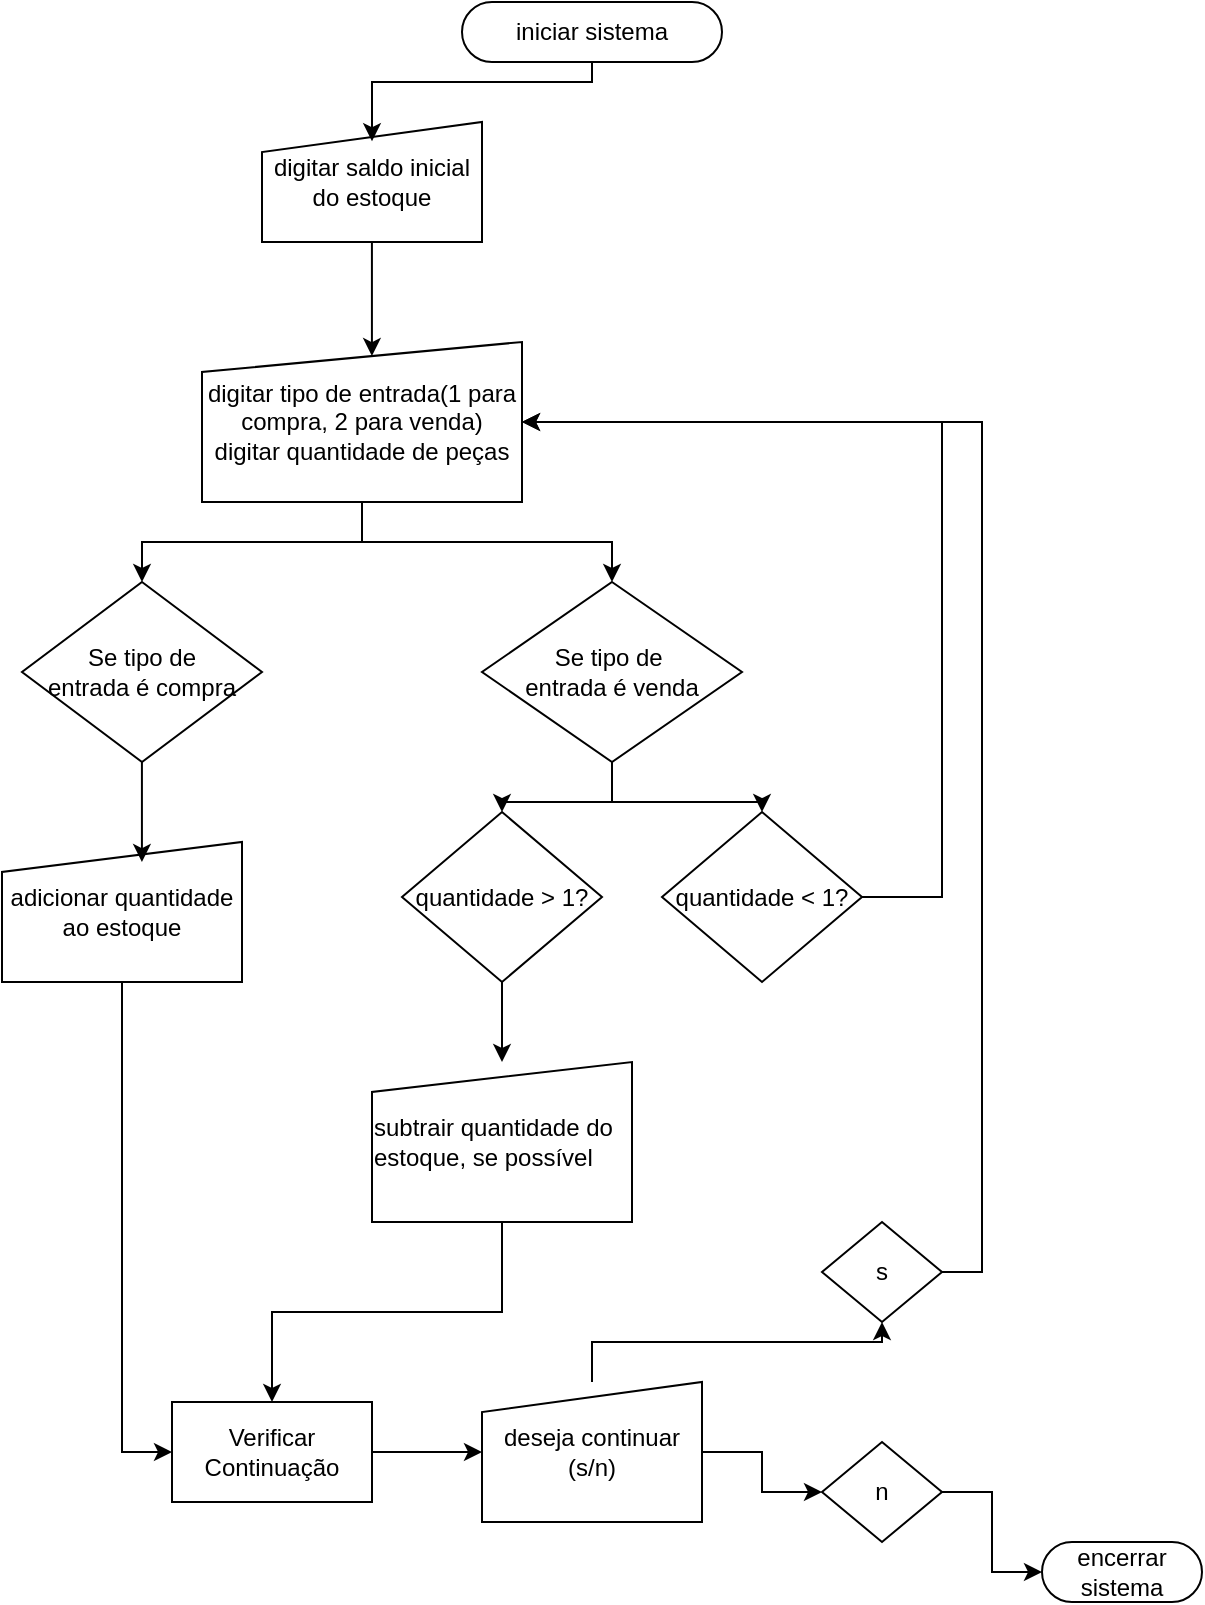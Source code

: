 <mxfile version="23.1.5" type="github">
  <diagram name="Page-1" id="edf60f1a-56cd-e834-aa8a-f176f3a09ee4">
    <mxGraphModel dx="880" dy="426" grid="1" gridSize="10" guides="1" tooltips="1" connect="1" arrows="1" fold="1" page="1" pageScale="1" pageWidth="1100" pageHeight="850" background="none" math="0" shadow="0">
      <root>
        <mxCell id="0" />
        <mxCell id="1" parent="0" />
        <mxCell id="fhnLoKFcNljKNc5BReow-1" value="digitar saldo inicial do estoque" style="shape=manualInput;whiteSpace=wrap;html=1;dashed=0;size=15;" vertex="1" parent="1">
          <mxGeometry x="220" y="70" width="110" height="60" as="geometry" />
        </mxCell>
        <mxCell id="fhnLoKFcNljKNc5BReow-2" value="iniciar sistema" style="html=1;dashed=0;whiteSpace=wrap;shape=mxgraph.dfd.start" vertex="1" parent="1">
          <mxGeometry x="320" y="10" width="130" height="30" as="geometry" />
        </mxCell>
        <mxCell id="fhnLoKFcNljKNc5BReow-6" style="edgeStyle=orthogonalEdgeStyle;rounded=0;orthogonalLoop=1;jettySize=auto;html=1;entryX=0.5;entryY=0.16;entryDx=0;entryDy=0;entryPerimeter=0;" edge="1" parent="1" source="fhnLoKFcNljKNc5BReow-2" target="fhnLoKFcNljKNc5BReow-1">
          <mxGeometry relative="1" as="geometry">
            <Array as="points">
              <mxPoint x="385" y="50" />
              <mxPoint x="275" y="50" />
            </Array>
          </mxGeometry>
        </mxCell>
        <mxCell id="fhnLoKFcNljKNc5BReow-14" style="edgeStyle=orthogonalEdgeStyle;rounded=0;orthogonalLoop=1;jettySize=auto;html=1;entryX=0.5;entryY=0;entryDx=0;entryDy=0;" edge="1" parent="1" source="fhnLoKFcNljKNc5BReow-7" target="fhnLoKFcNljKNc5BReow-12">
          <mxGeometry relative="1" as="geometry" />
        </mxCell>
        <mxCell id="fhnLoKFcNljKNc5BReow-15" style="edgeStyle=orthogonalEdgeStyle;rounded=0;orthogonalLoop=1;jettySize=auto;html=1;" edge="1" parent="1" source="fhnLoKFcNljKNc5BReow-7" target="fhnLoKFcNljKNc5BReow-13">
          <mxGeometry relative="1" as="geometry" />
        </mxCell>
        <mxCell id="fhnLoKFcNljKNc5BReow-7" value="digitar tipo de entrada(1 para compra, 2 para venda)&lt;br&gt;digitar quantidade de peças" style="shape=manualInput;whiteSpace=wrap;html=1;dashed=0;size=15;" vertex="1" parent="1">
          <mxGeometry x="190" y="180" width="160" height="80" as="geometry" />
        </mxCell>
        <mxCell id="fhnLoKFcNljKNc5BReow-11" style="edgeStyle=orthogonalEdgeStyle;rounded=0;orthogonalLoop=1;jettySize=auto;html=1;entryX=0.531;entryY=0.088;entryDx=0;entryDy=0;entryPerimeter=0;" edge="1" parent="1" source="fhnLoKFcNljKNc5BReow-1" target="fhnLoKFcNljKNc5BReow-7">
          <mxGeometry relative="1" as="geometry" />
        </mxCell>
        <mxCell id="fhnLoKFcNljKNc5BReow-12" value="Se tipo de &lt;br&gt;entrada é compra" style="shape=rhombus;html=1;dashed=0;whiteSpace=wrap;perimeter=rhombusPerimeter;" vertex="1" parent="1">
          <mxGeometry x="100" y="300" width="120" height="90" as="geometry" />
        </mxCell>
        <mxCell id="fhnLoKFcNljKNc5BReow-19" style="edgeStyle=orthogonalEdgeStyle;rounded=0;orthogonalLoop=1;jettySize=auto;html=1;entryX=0.5;entryY=0;entryDx=0;entryDy=0;" edge="1" parent="1" source="fhnLoKFcNljKNc5BReow-13" target="fhnLoKFcNljKNc5BReow-18">
          <mxGeometry relative="1" as="geometry" />
        </mxCell>
        <mxCell id="fhnLoKFcNljKNc5BReow-22" style="edgeStyle=orthogonalEdgeStyle;rounded=0;orthogonalLoop=1;jettySize=auto;html=1;" edge="1" parent="1" source="fhnLoKFcNljKNc5BReow-13" target="fhnLoKFcNljKNc5BReow-21">
          <mxGeometry relative="1" as="geometry" />
        </mxCell>
        <mxCell id="fhnLoKFcNljKNc5BReow-13" value="Se tipo de&amp;nbsp;&lt;br&gt;entrada é venda" style="shape=rhombus;html=1;dashed=0;whiteSpace=wrap;perimeter=rhombusPerimeter;" vertex="1" parent="1">
          <mxGeometry x="330" y="300" width="130" height="90" as="geometry" />
        </mxCell>
        <mxCell id="fhnLoKFcNljKNc5BReow-29" style="edgeStyle=orthogonalEdgeStyle;rounded=0;orthogonalLoop=1;jettySize=auto;html=1;entryX=0;entryY=0.5;entryDx=0;entryDy=0;" edge="1" parent="1" source="fhnLoKFcNljKNc5BReow-16" target="fhnLoKFcNljKNc5BReow-28">
          <mxGeometry relative="1" as="geometry" />
        </mxCell>
        <mxCell id="fhnLoKFcNljKNc5BReow-16" value="adicionar&amp;nbsp;quantidade ao estoque" style="shape=manualInput;whiteSpace=wrap;html=1;dashed=0;size=15;" vertex="1" parent="1">
          <mxGeometry x="90" y="430" width="120" height="70" as="geometry" />
        </mxCell>
        <mxCell id="fhnLoKFcNljKNc5BReow-30" style="edgeStyle=orthogonalEdgeStyle;rounded=0;orthogonalLoop=1;jettySize=auto;html=1;entryX=0.5;entryY=0;entryDx=0;entryDy=0;" edge="1" parent="1" source="fhnLoKFcNljKNc5BReow-17" target="fhnLoKFcNljKNc5BReow-28">
          <mxGeometry relative="1" as="geometry" />
        </mxCell>
        <mxCell id="fhnLoKFcNljKNc5BReow-17" value="&lt;div style=&quot;text-align: left;&quot;&gt;&lt;span style=&quot;background-color: initial;&quot;&gt;subtrair quantidade do estoque, se possível&lt;/span&gt;&lt;/div&gt;" style="shape=manualInput;whiteSpace=wrap;html=1;dashed=0;size=15;" vertex="1" parent="1">
          <mxGeometry x="275" y="540" width="130" height="80" as="geometry" />
        </mxCell>
        <mxCell id="fhnLoKFcNljKNc5BReow-24" style="edgeStyle=orthogonalEdgeStyle;rounded=0;orthogonalLoop=1;jettySize=auto;html=1;entryX=1;entryY=0.5;entryDx=0;entryDy=0;" edge="1" parent="1" source="fhnLoKFcNljKNc5BReow-18" target="fhnLoKFcNljKNc5BReow-7">
          <mxGeometry relative="1" as="geometry">
            <Array as="points">
              <mxPoint x="560" y="458" />
              <mxPoint x="560" y="220" />
            </Array>
          </mxGeometry>
        </mxCell>
        <mxCell id="fhnLoKFcNljKNc5BReow-18" value="quantidade &amp;lt; 1?" style="shape=rhombus;html=1;dashed=0;whiteSpace=wrap;perimeter=rhombusPerimeter;" vertex="1" parent="1">
          <mxGeometry x="420" y="415" width="100" height="85" as="geometry" />
        </mxCell>
        <mxCell id="fhnLoKFcNljKNc5BReow-23" style="edgeStyle=orthogonalEdgeStyle;rounded=0;orthogonalLoop=1;jettySize=auto;html=1;entryX=0.5;entryY=0;entryDx=0;entryDy=0;" edge="1" parent="1" source="fhnLoKFcNljKNc5BReow-21" target="fhnLoKFcNljKNc5BReow-17">
          <mxGeometry relative="1" as="geometry" />
        </mxCell>
        <mxCell id="fhnLoKFcNljKNc5BReow-21" value="quantidade &amp;gt; 1?" style="shape=rhombus;html=1;dashed=0;whiteSpace=wrap;perimeter=rhombusPerimeter;" vertex="1" parent="1">
          <mxGeometry x="290" y="415" width="100" height="85" as="geometry" />
        </mxCell>
        <mxCell id="fhnLoKFcNljKNc5BReow-25" style="edgeStyle=orthogonalEdgeStyle;rounded=0;orthogonalLoop=1;jettySize=auto;html=1;entryX=0.583;entryY=0.143;entryDx=0;entryDy=0;entryPerimeter=0;" edge="1" parent="1" source="fhnLoKFcNljKNc5BReow-12" target="fhnLoKFcNljKNc5BReow-16">
          <mxGeometry relative="1" as="geometry" />
        </mxCell>
        <mxCell id="fhnLoKFcNljKNc5BReow-34" style="edgeStyle=orthogonalEdgeStyle;rounded=0;orthogonalLoop=1;jettySize=auto;html=1;entryX=0;entryY=0.5;entryDx=0;entryDy=0;" edge="1" parent="1" source="fhnLoKFcNljKNc5BReow-27" target="fhnLoKFcNljKNc5BReow-32">
          <mxGeometry relative="1" as="geometry">
            <Array as="points">
              <mxPoint x="470" y="735" />
              <mxPoint x="470" y="755" />
            </Array>
          </mxGeometry>
        </mxCell>
        <mxCell id="fhnLoKFcNljKNc5BReow-35" style="edgeStyle=orthogonalEdgeStyle;rounded=0;orthogonalLoop=1;jettySize=auto;html=1;entryX=0.5;entryY=1;entryDx=0;entryDy=0;" edge="1" parent="1" source="fhnLoKFcNljKNc5BReow-27" target="fhnLoKFcNljKNc5BReow-33">
          <mxGeometry relative="1" as="geometry">
            <Array as="points">
              <mxPoint x="470" y="680" />
              <mxPoint x="550" y="680" />
            </Array>
          </mxGeometry>
        </mxCell>
        <mxCell id="fhnLoKFcNljKNc5BReow-27" value="deseja continuar (s/n)" style="shape=manualInput;whiteSpace=wrap;html=1;dashed=0;size=15;" vertex="1" parent="1">
          <mxGeometry x="330" y="700" width="110" height="70" as="geometry" />
        </mxCell>
        <mxCell id="fhnLoKFcNljKNc5BReow-31" style="edgeStyle=orthogonalEdgeStyle;rounded=0;orthogonalLoop=1;jettySize=auto;html=1;entryX=0;entryY=0.5;entryDx=0;entryDy=0;" edge="1" parent="1" source="fhnLoKFcNljKNc5BReow-28" target="fhnLoKFcNljKNc5BReow-27">
          <mxGeometry relative="1" as="geometry" />
        </mxCell>
        <mxCell id="fhnLoKFcNljKNc5BReow-28" value="Verificar Continuação" style="html=1;dashed=0;whiteSpace=wrap;" vertex="1" parent="1">
          <mxGeometry x="175" y="710" width="100" height="50" as="geometry" />
        </mxCell>
        <mxCell id="fhnLoKFcNljKNc5BReow-32" value="n" style="shape=rhombus;html=1;dashed=0;whiteSpace=wrap;perimeter=rhombusPerimeter;" vertex="1" parent="1">
          <mxGeometry x="500" y="730" width="60" height="50" as="geometry" />
        </mxCell>
        <mxCell id="fhnLoKFcNljKNc5BReow-38" style="edgeStyle=orthogonalEdgeStyle;rounded=0;orthogonalLoop=1;jettySize=auto;html=1;entryX=1;entryY=0.5;entryDx=0;entryDy=0;" edge="1" parent="1" source="fhnLoKFcNljKNc5BReow-33" target="fhnLoKFcNljKNc5BReow-7">
          <mxGeometry relative="1" as="geometry">
            <Array as="points">
              <mxPoint x="580" y="645" />
              <mxPoint x="580" y="220" />
            </Array>
          </mxGeometry>
        </mxCell>
        <mxCell id="fhnLoKFcNljKNc5BReow-33" value="s" style="shape=rhombus;html=1;dashed=0;whiteSpace=wrap;perimeter=rhombusPerimeter;" vertex="1" parent="1">
          <mxGeometry x="500" y="620" width="60" height="50" as="geometry" />
        </mxCell>
        <mxCell id="fhnLoKFcNljKNc5BReow-36" value="encerrar sistema" style="html=1;dashed=0;whiteSpace=wrap;shape=mxgraph.dfd.start" vertex="1" parent="1">
          <mxGeometry x="610" y="780" width="80" height="30" as="geometry" />
        </mxCell>
        <mxCell id="fhnLoKFcNljKNc5BReow-37" style="edgeStyle=orthogonalEdgeStyle;rounded=0;orthogonalLoop=1;jettySize=auto;html=1;entryX=0;entryY=0.5;entryDx=0;entryDy=0;entryPerimeter=0;" edge="1" parent="1" source="fhnLoKFcNljKNc5BReow-32" target="fhnLoKFcNljKNc5BReow-36">
          <mxGeometry relative="1" as="geometry" />
        </mxCell>
      </root>
    </mxGraphModel>
  </diagram>
</mxfile>
